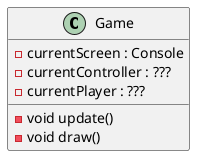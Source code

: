 'how to use:
'   CTRL+P -> "> PlantUML preview" 

@startuml test

Class Game{
    - currentScreen : Console
    - currentController : ???
    - currentPlayer : ???

    - void update()
    - void draw()
}



@enduml